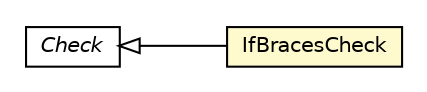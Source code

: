 #!/usr/local/bin/dot
#
# Class diagram 
# Generated by UMLGraph version R5_6-24-gf6e263 (http://www.umlgraph.org/)
#

digraph G {
	edge [fontname="Helvetica",fontsize=10,labelfontname="Helvetica",labelfontsize=10];
	node [fontname="Helvetica",fontsize=10,shape=plaintext];
	nodesep=0.25;
	ranksep=0.5;
	rankdir=LR;
	// org.turbogwt.tools.checkstyle.IfBracesCheck
	c3 [label=<<table title="org.turbogwt.tools.checkstyle.IfBracesCheck" border="0" cellborder="1" cellspacing="0" cellpadding="2" port="p" bgcolor="lemonChiffon" href="./IfBracesCheck.html">
		<tr><td><table border="0" cellspacing="0" cellpadding="1">
<tr><td align="center" balign="center"> IfBracesCheck </td></tr>
		</table></td></tr>
		</table>>, URL="./IfBracesCheck.html", fontname="Helvetica", fontcolor="black", fontsize=10.0];
	//org.turbogwt.tools.checkstyle.IfBracesCheck extends com.puppycrawl.tools.checkstyle.api.Check
	c5:p -> c3:p [dir=back,arrowtail=empty];
	// com.puppycrawl.tools.checkstyle.api.Check
	c5 [label=<<table title="com.puppycrawl.tools.checkstyle.api.Check" border="0" cellborder="1" cellspacing="0" cellpadding="2" port="p">
		<tr><td><table border="0" cellspacing="0" cellpadding="1">
<tr><td align="center" balign="center"><font face="Helvetica-Oblique"> Check </font></td></tr>
		</table></td></tr>
		</table>>, URL="null", fontname="Helvetica", fontcolor="black", fontsize=10.0];
}

